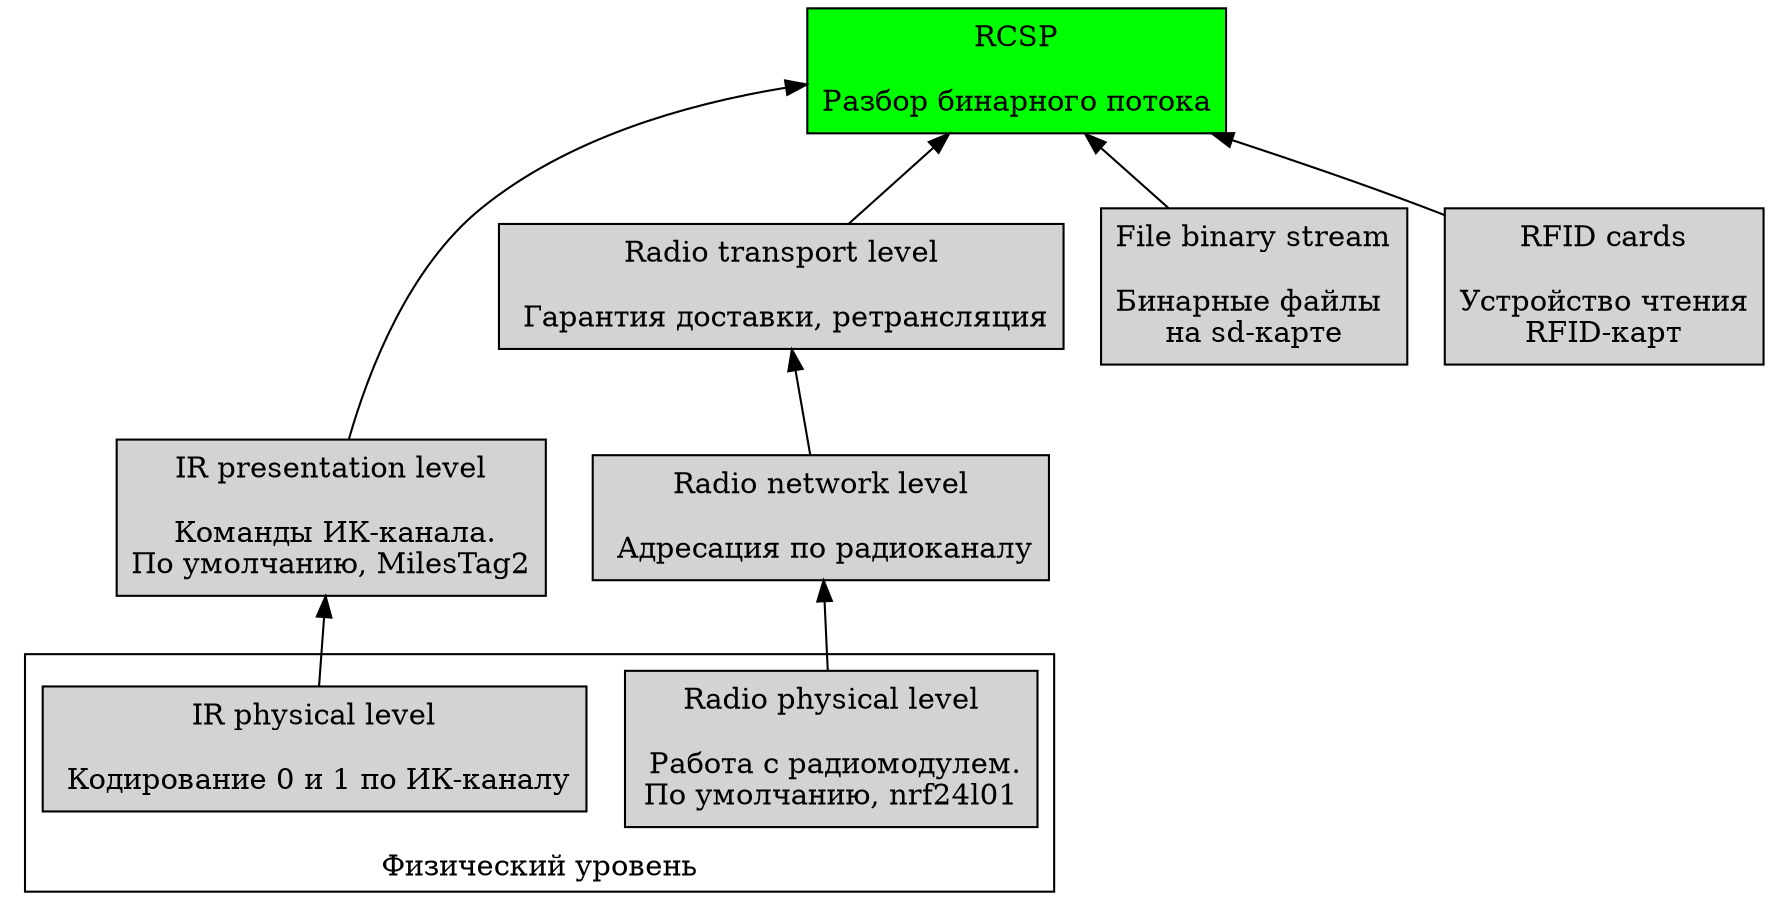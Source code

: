 digraph RCSP {
  node[shape="box", style="filled", margin="0.1"];
  rankdir="BT"
  bgcolor="transparent"
  
  subgraph cluster_physlevel {
    node [shape="box"];
    label = "Физический уровень";
    "ir_phys";
    radio_pres;
  }
  
  rcsp[label="RCSP\n\nРазбор бинарного потока", fillcolor="green", fontcolor="black"]
  ir_phys[label="IR physical level\n\n Кодирование 0 и 1 по ИК-каналу"]
  ir_pres[label="IR presentation level\n\n Команды ИК-канала.\nПо умолчанию, MilesTag2"]
  
  radio_pres[label="Radio physical level\n\n Работа с радиомодулем.\nПо умолчанию, nrf24l01"]
  radio_net[label="Radio network level\n\n Адресация по радиоканалу"]
  radio_transport[label="Radio transport level\n\n Гарантия доставки, ретрансляция"]
  files[label="File binary stream\n\nБинарные файлы \nна sd-карте"]
  
  rfid[label="RFID cards\n\nУстройство чтения\nRFID-карт"]
  
  ir_phys -> ir_pres -> rcsp;
  radio_pres -> radio_net -> radio_transport -> rcsp
  rfid -> rcsp
  files -> rcsp
}
